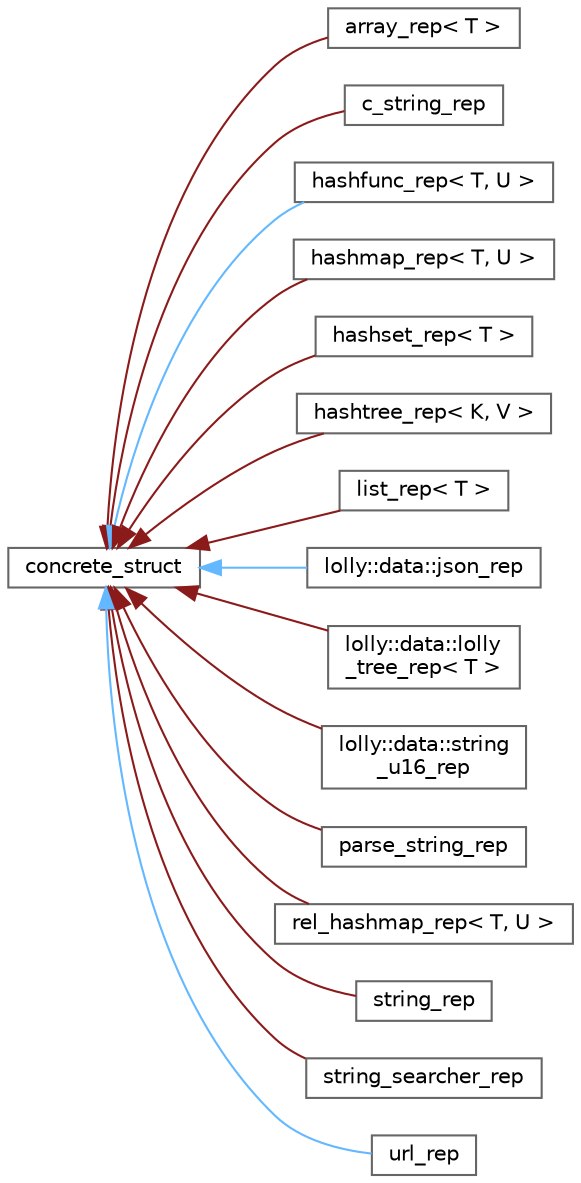 digraph "Graphical Class Hierarchy"
{
 // LATEX_PDF_SIZE
  bgcolor="transparent";
  edge [fontname=Helvetica,fontsize=10,labelfontname=Helvetica,labelfontsize=10];
  node [fontname=Helvetica,fontsize=10,shape=box,height=0.2,width=0.4];
  rankdir="LR";
  Node0 [id="Node000000",label="concrete_struct",height=0.2,width=0.4,color="grey40", fillcolor="white", style="filled",URL="$structconcrete__struct.html",tooltip="Structure representing a concrete object with a reference count."];
  Node0 -> Node1 [id="edge10_Node000000_Node000001",dir="back",color="firebrick4",style="solid",tooltip=" "];
  Node1 [id="Node000001",label="array_rep\< T \>",height=0.2,width=0.4,color="grey40", fillcolor="white", style="filled",URL="$classarray__rep.html",tooltip="A concrete struct representing the implementation of an array."];
  Node0 -> Node2 [id="edge11_Node000000_Node000002",dir="back",color="firebrick4",style="solid",tooltip=" "];
  Node2 [id="Node000002",label="c_string_rep",height=0.2,width=0.4,color="grey40", fillcolor="white", style="filled",URL="$classc__string__rep.html",tooltip=" "];
  Node0 -> Node3 [id="edge12_Node000000_Node000003",dir="back",color="steelblue1",style="solid",tooltip=" "];
  Node3 [id="Node000003",label="hashfunc_rep\< T, U \>",height=0.2,width=0.4,color="grey40", fillcolor="white", style="filled",URL="$classhashfunc__rep.html",tooltip="A concrete implementation of a hash function for a given type."];
  Node0 -> Node4 [id="edge13_Node000000_Node000004",dir="back",color="firebrick4",style="solid",tooltip=" "];
  Node4 [id="Node000004",label="hashmap_rep\< T, U \>",height=0.2,width=0.4,color="grey40", fillcolor="white", style="filled",URL="$classhashmap__rep.html",tooltip=" "];
  Node0 -> Node5 [id="edge14_Node000000_Node000005",dir="back",color="firebrick4",style="solid",tooltip=" "];
  Node5 [id="Node000005",label="hashset_rep\< T \>",height=0.2,width=0.4,color="grey40", fillcolor="white", style="filled",URL="$classhashset__rep.html",tooltip="The hashset_rep class represents an entry in a hash set."];
  Node0 -> Node6 [id="edge15_Node000000_Node000006",dir="back",color="firebrick4",style="solid",tooltip=" "];
  Node6 [id="Node000006",label="hashtree_rep\< K, V \>",height=0.2,width=0.4,color="grey40", fillcolor="white", style="filled",URL="$classhashtree__rep.html",tooltip=" "];
  Node0 -> Node7 [id="edge16_Node000000_Node000007",dir="back",color="firebrick4",style="solid",tooltip=" "];
  Node7 [id="Node000007",label="list_rep\< T \>",height=0.2,width=0.4,color="grey40", fillcolor="white", style="filled",URL="$classlist__rep.html",tooltip="The list_rep class represents a node in a linked list."];
  Node0 -> Node8 [id="edge17_Node000000_Node000008",dir="back",color="steelblue1",style="solid",tooltip=" "];
  Node8 [id="Node000008",label="lolly::data::json_rep",height=0.2,width=0.4,color="grey40", fillcolor="white", style="filled",URL="$structlolly_1_1data_1_1json__rep.html",tooltip=" "];
  Node0 -> Node9 [id="edge18_Node000000_Node000009",dir="back",color="firebrick4",style="solid",tooltip=" "];
  Node9 [id="Node000009",label="lolly::data::lolly\l_tree_rep\< T \>",height=0.2,width=0.4,color="grey40", fillcolor="white", style="filled",URL="$classlolly_1_1data_1_1lolly__tree__rep.html",tooltip=" "];
  Node0 -> Node10 [id="edge19_Node000000_Node000010",dir="back",color="firebrick4",style="solid",tooltip=" "];
  Node10 [id="Node000010",label="lolly::data::string\l_u16_rep",height=0.2,width=0.4,color="grey40", fillcolor="white", style="filled",URL="$classlolly_1_1data_1_1string__u16__rep.html",tooltip=" "];
  Node0 -> Node11 [id="edge20_Node000000_Node000011",dir="back",color="firebrick4",style="solid",tooltip=" "];
  Node11 [id="Node000011",label="parse_string_rep",height=0.2,width=0.4,color="grey40", fillcolor="white", style="filled",URL="$classparse__string__rep.html",tooltip=" "];
  Node0 -> Node12 [id="edge21_Node000000_Node000012",dir="back",color="firebrick4",style="solid",tooltip=" "];
  Node12 [id="Node000012",label="rel_hashmap_rep\< T, U \>",height=0.2,width=0.4,color="grey40", fillcolor="white", style="filled",URL="$classrel__hashmap__rep.html",tooltip=" "];
  Node0 -> Node13 [id="edge22_Node000000_Node000013",dir="back",color="firebrick4",style="solid",tooltip=" "];
  Node13 [id="Node000013",label="string_rep",height=0.2,width=0.4,color="grey40", fillcolor="white", style="filled",URL="$classstring__rep.html",tooltip=" "];
  Node0 -> Node14 [id="edge23_Node000000_Node000014",dir="back",color="firebrick4",style="solid",tooltip=" "];
  Node14 [id="Node000014",label="string_searcher_rep",height=0.2,width=0.4,color="grey40", fillcolor="white", style="filled",URL="$classstring__searcher__rep.html",tooltip=" "];
  Node0 -> Node15 [id="edge24_Node000000_Node000015",dir="back",color="steelblue1",style="solid",tooltip=" "];
  Node15 [id="Node000015",label="url_rep",height=0.2,width=0.4,color="grey40", fillcolor="white", style="filled",URL="$structurl__rep.html",tooltip=" "];
}

